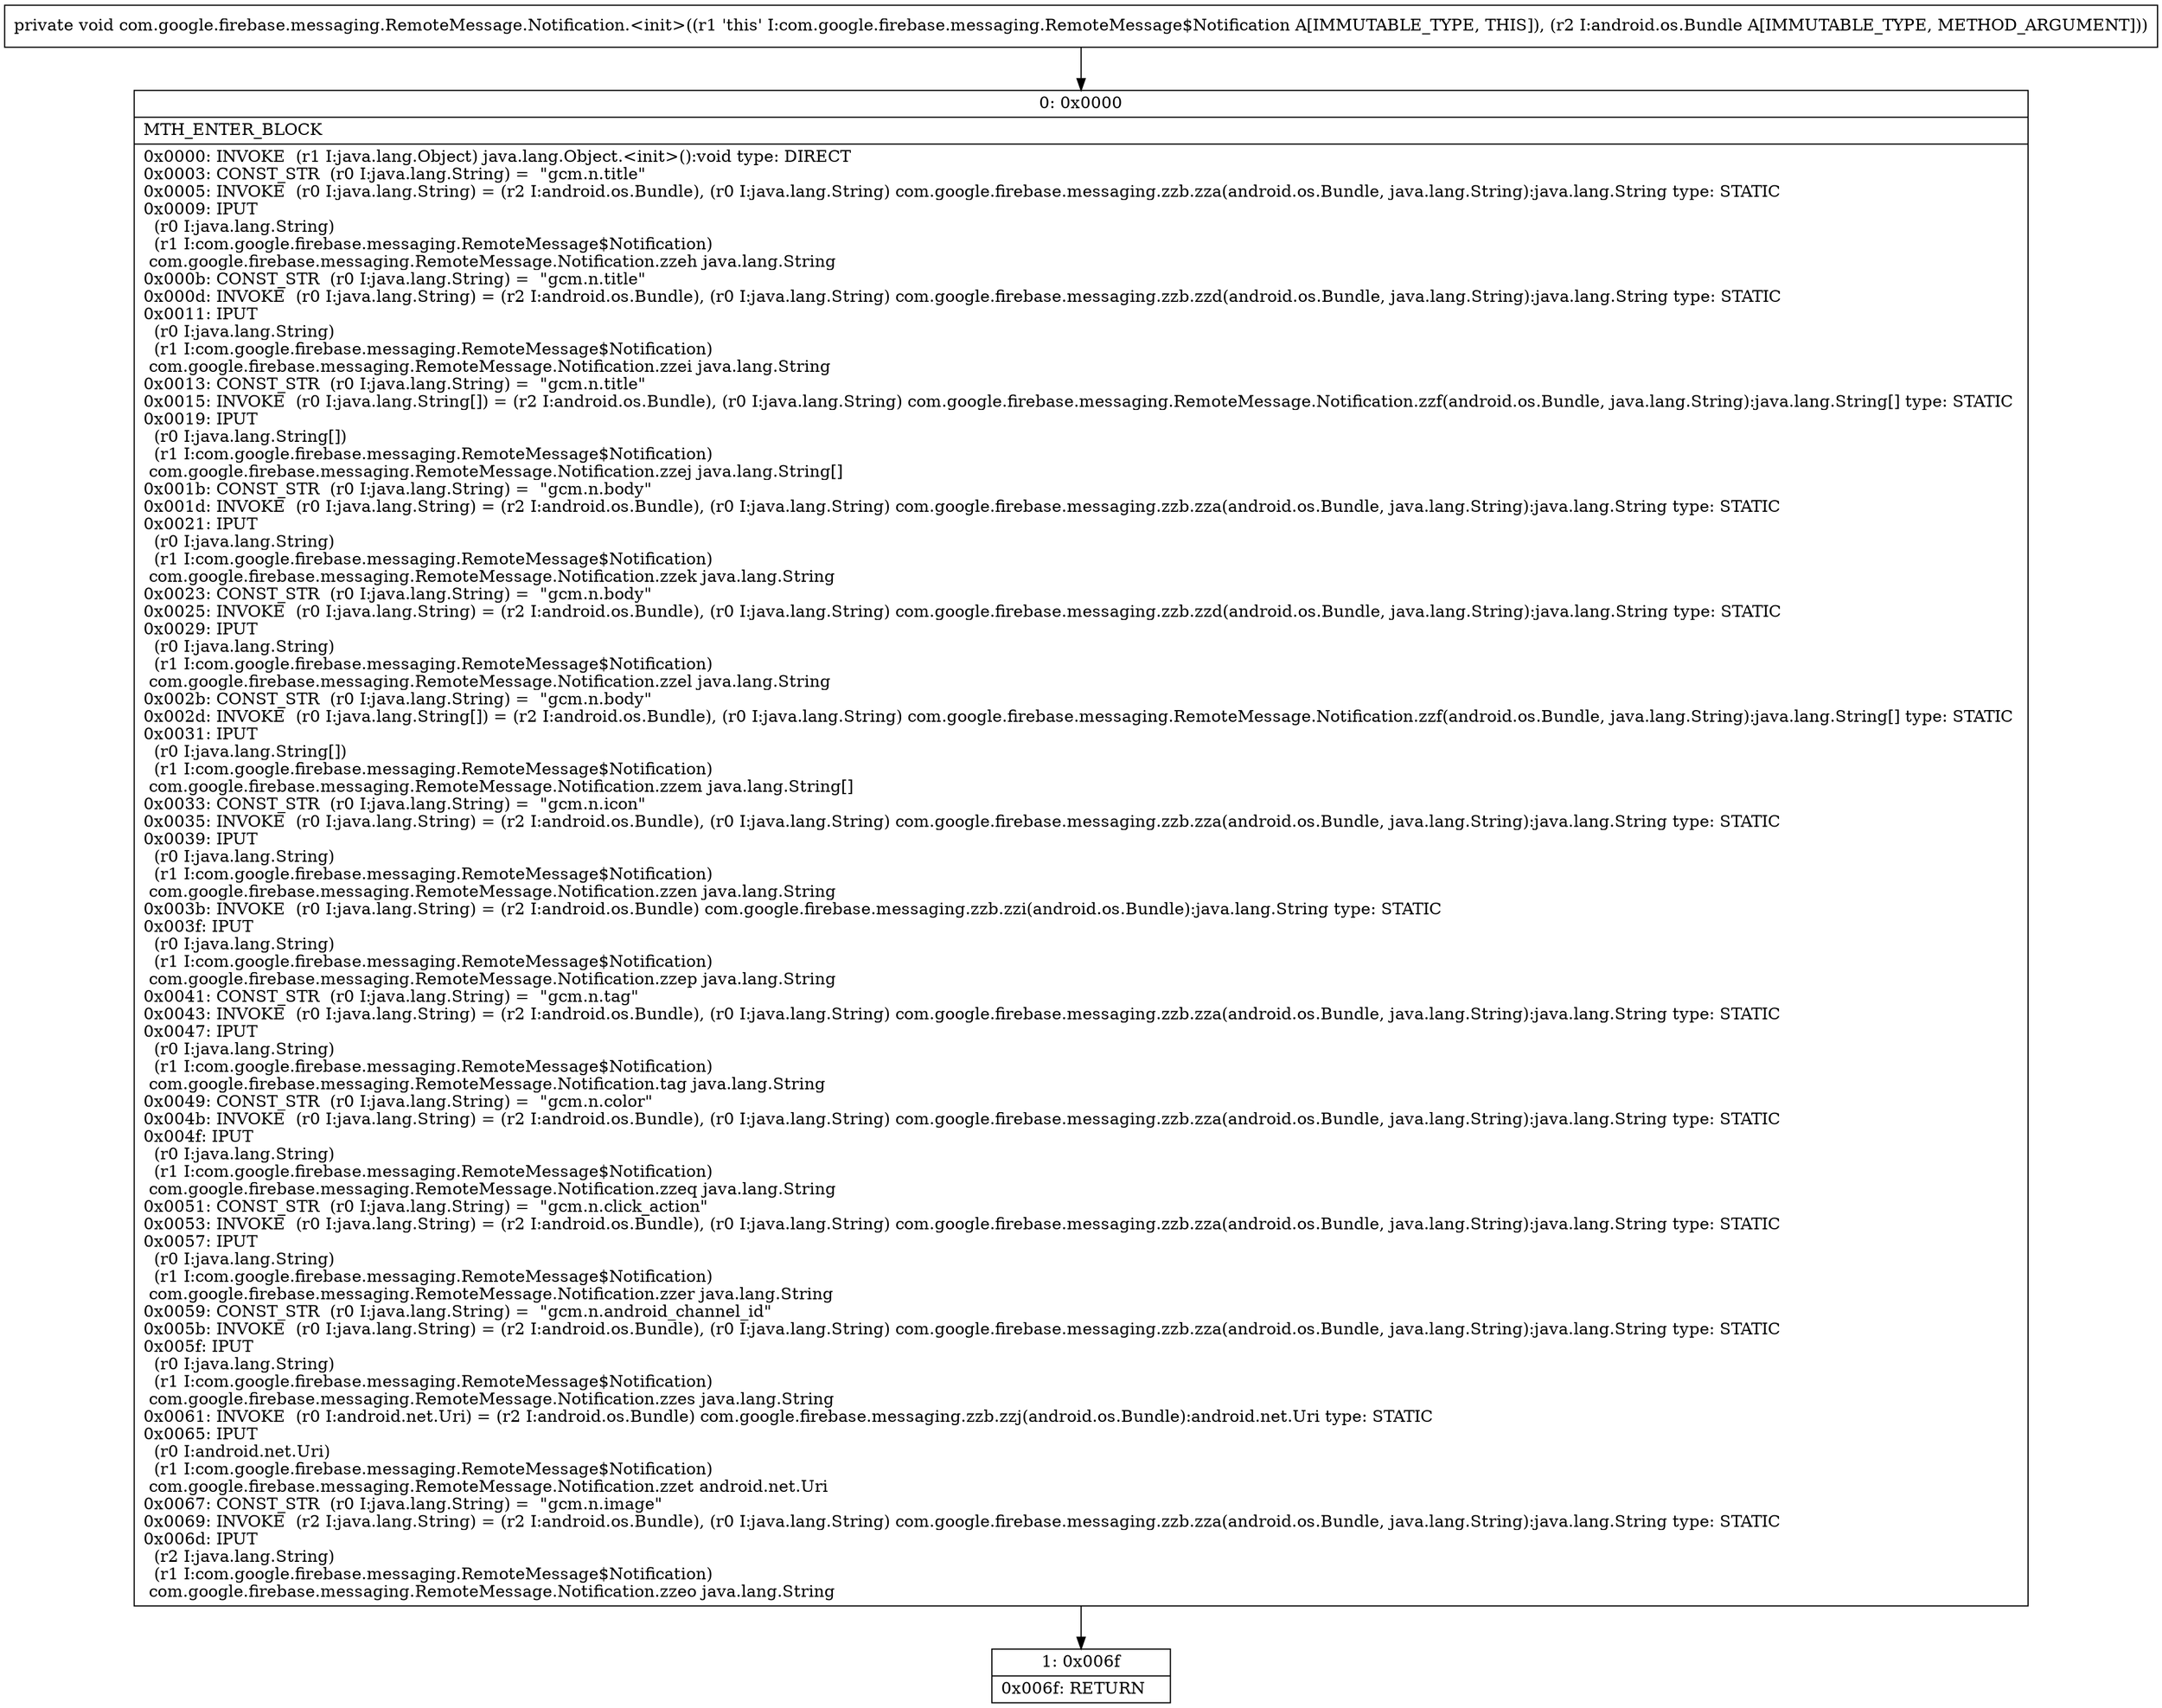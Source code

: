 digraph "CFG forcom.google.firebase.messaging.RemoteMessage.Notification.\<init\>(Landroid\/os\/Bundle;)V" {
Node_0 [shape=record,label="{0\:\ 0x0000|MTH_ENTER_BLOCK\l|0x0000: INVOKE  (r1 I:java.lang.Object) java.lang.Object.\<init\>():void type: DIRECT \l0x0003: CONST_STR  (r0 I:java.lang.String) =  \"gcm.n.title\" \l0x0005: INVOKE  (r0 I:java.lang.String) = (r2 I:android.os.Bundle), (r0 I:java.lang.String) com.google.firebase.messaging.zzb.zza(android.os.Bundle, java.lang.String):java.lang.String type: STATIC \l0x0009: IPUT  \l  (r0 I:java.lang.String)\l  (r1 I:com.google.firebase.messaging.RemoteMessage$Notification)\l com.google.firebase.messaging.RemoteMessage.Notification.zzeh java.lang.String \l0x000b: CONST_STR  (r0 I:java.lang.String) =  \"gcm.n.title\" \l0x000d: INVOKE  (r0 I:java.lang.String) = (r2 I:android.os.Bundle), (r0 I:java.lang.String) com.google.firebase.messaging.zzb.zzd(android.os.Bundle, java.lang.String):java.lang.String type: STATIC \l0x0011: IPUT  \l  (r0 I:java.lang.String)\l  (r1 I:com.google.firebase.messaging.RemoteMessage$Notification)\l com.google.firebase.messaging.RemoteMessage.Notification.zzei java.lang.String \l0x0013: CONST_STR  (r0 I:java.lang.String) =  \"gcm.n.title\" \l0x0015: INVOKE  (r0 I:java.lang.String[]) = (r2 I:android.os.Bundle), (r0 I:java.lang.String) com.google.firebase.messaging.RemoteMessage.Notification.zzf(android.os.Bundle, java.lang.String):java.lang.String[] type: STATIC \l0x0019: IPUT  \l  (r0 I:java.lang.String[])\l  (r1 I:com.google.firebase.messaging.RemoteMessage$Notification)\l com.google.firebase.messaging.RemoteMessage.Notification.zzej java.lang.String[] \l0x001b: CONST_STR  (r0 I:java.lang.String) =  \"gcm.n.body\" \l0x001d: INVOKE  (r0 I:java.lang.String) = (r2 I:android.os.Bundle), (r0 I:java.lang.String) com.google.firebase.messaging.zzb.zza(android.os.Bundle, java.lang.String):java.lang.String type: STATIC \l0x0021: IPUT  \l  (r0 I:java.lang.String)\l  (r1 I:com.google.firebase.messaging.RemoteMessage$Notification)\l com.google.firebase.messaging.RemoteMessage.Notification.zzek java.lang.String \l0x0023: CONST_STR  (r0 I:java.lang.String) =  \"gcm.n.body\" \l0x0025: INVOKE  (r0 I:java.lang.String) = (r2 I:android.os.Bundle), (r0 I:java.lang.String) com.google.firebase.messaging.zzb.zzd(android.os.Bundle, java.lang.String):java.lang.String type: STATIC \l0x0029: IPUT  \l  (r0 I:java.lang.String)\l  (r1 I:com.google.firebase.messaging.RemoteMessage$Notification)\l com.google.firebase.messaging.RemoteMessage.Notification.zzel java.lang.String \l0x002b: CONST_STR  (r0 I:java.lang.String) =  \"gcm.n.body\" \l0x002d: INVOKE  (r0 I:java.lang.String[]) = (r2 I:android.os.Bundle), (r0 I:java.lang.String) com.google.firebase.messaging.RemoteMessage.Notification.zzf(android.os.Bundle, java.lang.String):java.lang.String[] type: STATIC \l0x0031: IPUT  \l  (r0 I:java.lang.String[])\l  (r1 I:com.google.firebase.messaging.RemoteMessage$Notification)\l com.google.firebase.messaging.RemoteMessage.Notification.zzem java.lang.String[] \l0x0033: CONST_STR  (r0 I:java.lang.String) =  \"gcm.n.icon\" \l0x0035: INVOKE  (r0 I:java.lang.String) = (r2 I:android.os.Bundle), (r0 I:java.lang.String) com.google.firebase.messaging.zzb.zza(android.os.Bundle, java.lang.String):java.lang.String type: STATIC \l0x0039: IPUT  \l  (r0 I:java.lang.String)\l  (r1 I:com.google.firebase.messaging.RemoteMessage$Notification)\l com.google.firebase.messaging.RemoteMessage.Notification.zzen java.lang.String \l0x003b: INVOKE  (r0 I:java.lang.String) = (r2 I:android.os.Bundle) com.google.firebase.messaging.zzb.zzi(android.os.Bundle):java.lang.String type: STATIC \l0x003f: IPUT  \l  (r0 I:java.lang.String)\l  (r1 I:com.google.firebase.messaging.RemoteMessage$Notification)\l com.google.firebase.messaging.RemoteMessage.Notification.zzep java.lang.String \l0x0041: CONST_STR  (r0 I:java.lang.String) =  \"gcm.n.tag\" \l0x0043: INVOKE  (r0 I:java.lang.String) = (r2 I:android.os.Bundle), (r0 I:java.lang.String) com.google.firebase.messaging.zzb.zza(android.os.Bundle, java.lang.String):java.lang.String type: STATIC \l0x0047: IPUT  \l  (r0 I:java.lang.String)\l  (r1 I:com.google.firebase.messaging.RemoteMessage$Notification)\l com.google.firebase.messaging.RemoteMessage.Notification.tag java.lang.String \l0x0049: CONST_STR  (r0 I:java.lang.String) =  \"gcm.n.color\" \l0x004b: INVOKE  (r0 I:java.lang.String) = (r2 I:android.os.Bundle), (r0 I:java.lang.String) com.google.firebase.messaging.zzb.zza(android.os.Bundle, java.lang.String):java.lang.String type: STATIC \l0x004f: IPUT  \l  (r0 I:java.lang.String)\l  (r1 I:com.google.firebase.messaging.RemoteMessage$Notification)\l com.google.firebase.messaging.RemoteMessage.Notification.zzeq java.lang.String \l0x0051: CONST_STR  (r0 I:java.lang.String) =  \"gcm.n.click_action\" \l0x0053: INVOKE  (r0 I:java.lang.String) = (r2 I:android.os.Bundle), (r0 I:java.lang.String) com.google.firebase.messaging.zzb.zza(android.os.Bundle, java.lang.String):java.lang.String type: STATIC \l0x0057: IPUT  \l  (r0 I:java.lang.String)\l  (r1 I:com.google.firebase.messaging.RemoteMessage$Notification)\l com.google.firebase.messaging.RemoteMessage.Notification.zzer java.lang.String \l0x0059: CONST_STR  (r0 I:java.lang.String) =  \"gcm.n.android_channel_id\" \l0x005b: INVOKE  (r0 I:java.lang.String) = (r2 I:android.os.Bundle), (r0 I:java.lang.String) com.google.firebase.messaging.zzb.zza(android.os.Bundle, java.lang.String):java.lang.String type: STATIC \l0x005f: IPUT  \l  (r0 I:java.lang.String)\l  (r1 I:com.google.firebase.messaging.RemoteMessage$Notification)\l com.google.firebase.messaging.RemoteMessage.Notification.zzes java.lang.String \l0x0061: INVOKE  (r0 I:android.net.Uri) = (r2 I:android.os.Bundle) com.google.firebase.messaging.zzb.zzj(android.os.Bundle):android.net.Uri type: STATIC \l0x0065: IPUT  \l  (r0 I:android.net.Uri)\l  (r1 I:com.google.firebase.messaging.RemoteMessage$Notification)\l com.google.firebase.messaging.RemoteMessage.Notification.zzet android.net.Uri \l0x0067: CONST_STR  (r0 I:java.lang.String) =  \"gcm.n.image\" \l0x0069: INVOKE  (r2 I:java.lang.String) = (r2 I:android.os.Bundle), (r0 I:java.lang.String) com.google.firebase.messaging.zzb.zza(android.os.Bundle, java.lang.String):java.lang.String type: STATIC \l0x006d: IPUT  \l  (r2 I:java.lang.String)\l  (r1 I:com.google.firebase.messaging.RemoteMessage$Notification)\l com.google.firebase.messaging.RemoteMessage.Notification.zzeo java.lang.String \l}"];
Node_1 [shape=record,label="{1\:\ 0x006f|0x006f: RETURN   \l}"];
MethodNode[shape=record,label="{private void com.google.firebase.messaging.RemoteMessage.Notification.\<init\>((r1 'this' I:com.google.firebase.messaging.RemoteMessage$Notification A[IMMUTABLE_TYPE, THIS]), (r2 I:android.os.Bundle A[IMMUTABLE_TYPE, METHOD_ARGUMENT])) }"];
MethodNode -> Node_0;
Node_0 -> Node_1;
}

